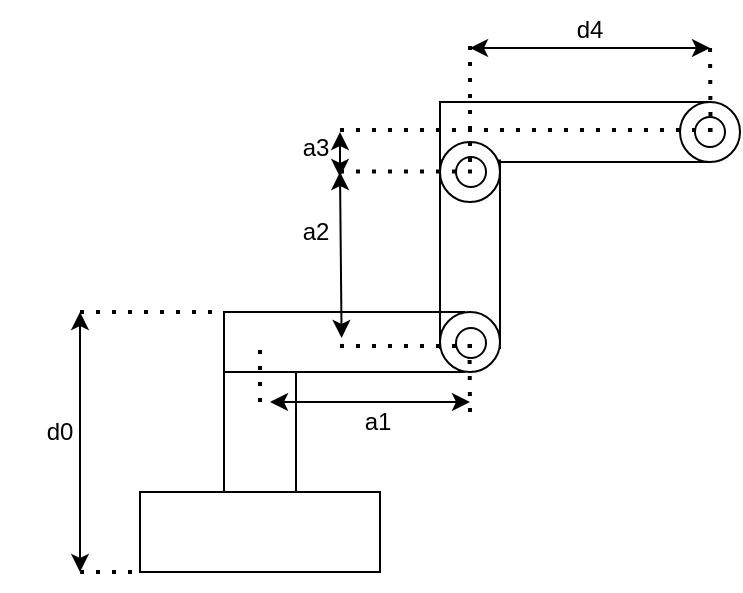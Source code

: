 <mxfile version="20.8.13" type="github">
  <diagram name="Strona-1" id="hXzvowjQRAWf8-JU-ZpP">
    <mxGraphModel dx="574" dy="306" grid="1" gridSize="10" guides="1" tooltips="1" connect="1" arrows="1" fold="1" page="1" pageScale="1" pageWidth="827" pageHeight="1169" math="0" shadow="0">
      <root>
        <mxCell id="0" />
        <mxCell id="1" parent="0" />
        <mxCell id="O6azC5yQEUZpfAAA6BgK-26" value="" style="rounded=0;whiteSpace=wrap;html=1;fillColor=none;" parent="1" vertex="1">
          <mxGeometry x="430" y="275" width="135" height="30" as="geometry" />
        </mxCell>
        <mxCell id="O6azC5yQEUZpfAAA6BgK-18" value="" style="rounded=0;whiteSpace=wrap;html=1;rotation=-90;fillColor=none;" parent="1" vertex="1">
          <mxGeometry x="398.13" y="336.13" width="93.75" height="30" as="geometry" />
        </mxCell>
        <mxCell id="O6azC5yQEUZpfAAA6BgK-6" value="" style="rounded=0;whiteSpace=wrap;html=1;fillColor=none;" parent="1" vertex="1">
          <mxGeometry x="322" y="410" width="36" height="60" as="geometry" />
        </mxCell>
        <mxCell id="O6azC5yQEUZpfAAA6BgK-7" value="" style="rounded=0;whiteSpace=wrap;html=1;fillColor=none;" parent="1" vertex="1">
          <mxGeometry x="322" y="380" width="120" height="30" as="geometry" />
        </mxCell>
        <mxCell id="O6azC5yQEUZpfAAA6BgK-3" value="" style="ellipse;whiteSpace=wrap;html=1;aspect=fixed;fillColor=default;" parent="1" vertex="1">
          <mxGeometry x="430" y="380" width="30" height="30" as="geometry" />
        </mxCell>
        <mxCell id="O6azC5yQEUZpfAAA6BgK-8" value="" style="endArrow=classic;startArrow=classic;html=1;rounded=0;" parent="1" edge="1">
          <mxGeometry width="50" height="50" relative="1" as="geometry">
            <mxPoint x="250" y="380" as="sourcePoint" />
            <mxPoint x="250" y="510" as="targetPoint" />
          </mxGeometry>
        </mxCell>
        <mxCell id="O6azC5yQEUZpfAAA6BgK-9" value="" style="endArrow=none;dashed=1;html=1;dashPattern=1 3;strokeWidth=2;rounded=0;entryX=0;entryY=0;entryDx=0;entryDy=0;" parent="1" target="O6azC5yQEUZpfAAA6BgK-7" edge="1">
          <mxGeometry width="50" height="50" relative="1" as="geometry">
            <mxPoint x="250" y="380" as="sourcePoint" />
            <mxPoint x="430" y="330" as="targetPoint" />
          </mxGeometry>
        </mxCell>
        <mxCell id="O6azC5yQEUZpfAAA6BgK-12" value="" style="rounded=0;whiteSpace=wrap;html=1;fillColor=none;" parent="1" vertex="1">
          <mxGeometry x="280" y="470" width="120" height="40" as="geometry" />
        </mxCell>
        <mxCell id="O6azC5yQEUZpfAAA6BgK-13" value="" style="endArrow=none;dashed=1;html=1;dashPattern=1 3;strokeWidth=2;rounded=0;entryX=0;entryY=1;entryDx=0;entryDy=0;" parent="1" target="O6azC5yQEUZpfAAA6BgK-12" edge="1">
          <mxGeometry width="50" height="50" relative="1" as="geometry">
            <mxPoint x="250" y="510" as="sourcePoint" />
            <mxPoint x="430" y="330" as="targetPoint" />
          </mxGeometry>
        </mxCell>
        <mxCell id="O6azC5yQEUZpfAAA6BgK-19" value="" style="endArrow=none;dashed=1;html=1;dashPattern=1 3;strokeWidth=2;rounded=0;entryX=0.15;entryY=0.667;entryDx=0;entryDy=0;entryPerimeter=0;" parent="1" edge="1">
          <mxGeometry width="50" height="50" relative="1" as="geometry">
            <mxPoint x="340" y="425" as="sourcePoint" />
            <mxPoint x="340" y="395.01" as="targetPoint" />
          </mxGeometry>
        </mxCell>
        <mxCell id="O6azC5yQEUZpfAAA6BgK-22" value="" style="endArrow=classic;startArrow=classic;html=1;rounded=0;" parent="1" edge="1">
          <mxGeometry width="50" height="50" relative="1" as="geometry">
            <mxPoint x="345" y="425" as="sourcePoint" />
            <mxPoint x="445" y="425" as="targetPoint" />
          </mxGeometry>
        </mxCell>
        <mxCell id="O6azC5yQEUZpfAAA6BgK-23" value="a1" style="text;html=1;strokeColor=none;fillColor=none;align=center;verticalAlign=middle;whiteSpace=wrap;rounded=0;" parent="1" vertex="1">
          <mxGeometry x="369" y="420" width="60" height="30" as="geometry" />
        </mxCell>
        <mxCell id="O6azC5yQEUZpfAAA6BgK-24" value="d0" style="text;html=1;strokeColor=none;fillColor=none;align=center;verticalAlign=middle;whiteSpace=wrap;rounded=0;" parent="1" vertex="1">
          <mxGeometry x="210" y="425" width="60" height="30" as="geometry" />
        </mxCell>
        <mxCell id="O6azC5yQEUZpfAAA6BgK-25" value="" style="ellipse;whiteSpace=wrap;html=1;aspect=fixed;fillColor=default;" parent="1" vertex="1">
          <mxGeometry x="430" y="295" width="30" height="30" as="geometry" />
        </mxCell>
        <mxCell id="O6azC5yQEUZpfAAA6BgK-29" value="" style="endArrow=classic;startArrow=classic;html=1;rounded=0;" parent="1" edge="1">
          <mxGeometry width="50" height="50" relative="1" as="geometry">
            <mxPoint x="380" y="310" as="sourcePoint" />
            <mxPoint x="380.8" y="393" as="targetPoint" />
          </mxGeometry>
        </mxCell>
        <mxCell id="O6azC5yQEUZpfAAA6BgK-30" value="a3" style="text;html=1;strokeColor=none;fillColor=none;align=center;verticalAlign=middle;whiteSpace=wrap;rounded=0;" parent="1" vertex="1">
          <mxGeometry x="338.13" y="282.5" width="60" height="30" as="geometry" />
        </mxCell>
        <mxCell id="O6azC5yQEUZpfAAA6BgK-33" value="" style="ellipse;whiteSpace=wrap;html=1;aspect=fixed;fillColor=default;" parent="1" vertex="1">
          <mxGeometry x="550" y="275" width="30" height="30" as="geometry" />
        </mxCell>
        <mxCell id="O6azC5yQEUZpfAAA6BgK-34" value="" style="endArrow=classic;startArrow=classic;html=1;rounded=0;" parent="1" edge="1">
          <mxGeometry width="50" height="50" relative="1" as="geometry">
            <mxPoint x="445" y="248" as="sourcePoint" />
            <mxPoint x="565" y="248" as="targetPoint" />
          </mxGeometry>
        </mxCell>
        <mxCell id="O6azC5yQEUZpfAAA6BgK-35" value="d4" style="text;html=1;strokeColor=none;fillColor=none;align=center;verticalAlign=middle;whiteSpace=wrap;rounded=0;" parent="1" vertex="1">
          <mxGeometry x="475" y="224" width="60" height="30" as="geometry" />
        </mxCell>
        <mxCell id="O6azC5yQEUZpfAAA6BgK-37" value="" style="ellipse;whiteSpace=wrap;html=1;aspect=fixed;fillColor=default;" parent="1" vertex="1">
          <mxGeometry x="438" y="388" width="15" height="15" as="geometry" />
        </mxCell>
        <mxCell id="O6azC5yQEUZpfAAA6BgK-40" value="" style="endArrow=none;dashed=1;html=1;dashPattern=1 3;strokeWidth=2;rounded=0;entryX=0.15;entryY=0.667;entryDx=0;entryDy=0;entryPerimeter=0;" parent="1" edge="1">
          <mxGeometry width="50" height="50" relative="1" as="geometry">
            <mxPoint x="445" y="430" as="sourcePoint" />
            <mxPoint x="444.71" y="390" as="targetPoint" />
          </mxGeometry>
        </mxCell>
        <mxCell id="O6azC5yQEUZpfAAA6BgK-41" value="" style="endArrow=none;dashed=1;html=1;dashPattern=1 3;strokeWidth=2;rounded=0;" parent="1" edge="1">
          <mxGeometry width="50" height="50" relative="1" as="geometry">
            <mxPoint x="446" y="397" as="sourcePoint" />
            <mxPoint x="376" y="397" as="targetPoint" />
          </mxGeometry>
        </mxCell>
        <mxCell id="O6azC5yQEUZpfAAA6BgK-42" value="" style="ellipse;whiteSpace=wrap;html=1;aspect=fixed;fillColor=default;" parent="1" vertex="1">
          <mxGeometry x="438" y="302.5" width="15" height="15" as="geometry" />
        </mxCell>
        <mxCell id="O6azC5yQEUZpfAAA6BgK-43" value="" style="ellipse;whiteSpace=wrap;html=1;aspect=fixed;fillColor=default;" parent="1" vertex="1">
          <mxGeometry x="557.5" y="282.5" width="15" height="15" as="geometry" />
        </mxCell>
        <mxCell id="O6azC5yQEUZpfAAA6BgK-44" value="" style="endArrow=none;dashed=1;html=1;dashPattern=1 3;strokeWidth=2;rounded=0;" parent="1" edge="1">
          <mxGeometry width="50" height="50" relative="1" as="geometry">
            <mxPoint x="445" y="305" as="sourcePoint" />
            <mxPoint x="445" y="247" as="targetPoint" />
          </mxGeometry>
        </mxCell>
        <mxCell id="O6azC5yQEUZpfAAA6BgK-45" value="" style="endArrow=none;dashed=1;html=1;dashPattern=1 3;strokeWidth=2;rounded=0;" parent="1" edge="1">
          <mxGeometry width="50" height="50" relative="1" as="geometry">
            <mxPoint x="446" y="309.8" as="sourcePoint" />
            <mxPoint x="376" y="309.8" as="targetPoint" />
          </mxGeometry>
        </mxCell>
        <mxCell id="O6azC5yQEUZpfAAA6BgK-46" value="" style="endArrow=none;dashed=1;html=1;dashPattern=1 3;strokeWidth=2;rounded=0;" parent="1" edge="1">
          <mxGeometry width="50" height="50" relative="1" as="geometry">
            <mxPoint x="565.29" y="290" as="sourcePoint" />
            <mxPoint x="565" y="245" as="targetPoint" />
          </mxGeometry>
        </mxCell>
        <mxCell id="as4iFgCWQogI6HnyhADF-1" value="" style="endArrow=none;dashed=1;html=1;dashPattern=1 3;strokeWidth=2;rounded=0;" edge="1" parent="1">
          <mxGeometry width="50" height="50" relative="1" as="geometry">
            <mxPoint x="566" y="289" as="sourcePoint" />
            <mxPoint x="380" y="289" as="targetPoint" />
          </mxGeometry>
        </mxCell>
        <mxCell id="as4iFgCWQogI6HnyhADF-2" value="" style="endArrow=classic;startArrow=classic;html=1;rounded=0;" edge="1" parent="1">
          <mxGeometry width="50" height="50" relative="1" as="geometry">
            <mxPoint x="380" y="312.5" as="sourcePoint" />
            <mxPoint x="380" y="290" as="targetPoint" />
          </mxGeometry>
        </mxCell>
        <mxCell id="as4iFgCWQogI6HnyhADF-3" value="a2" style="text;html=1;strokeColor=none;fillColor=none;align=center;verticalAlign=middle;whiteSpace=wrap;rounded=0;" vertex="1" parent="1">
          <mxGeometry x="338.13" y="325" width="60" height="30" as="geometry" />
        </mxCell>
      </root>
    </mxGraphModel>
  </diagram>
</mxfile>
